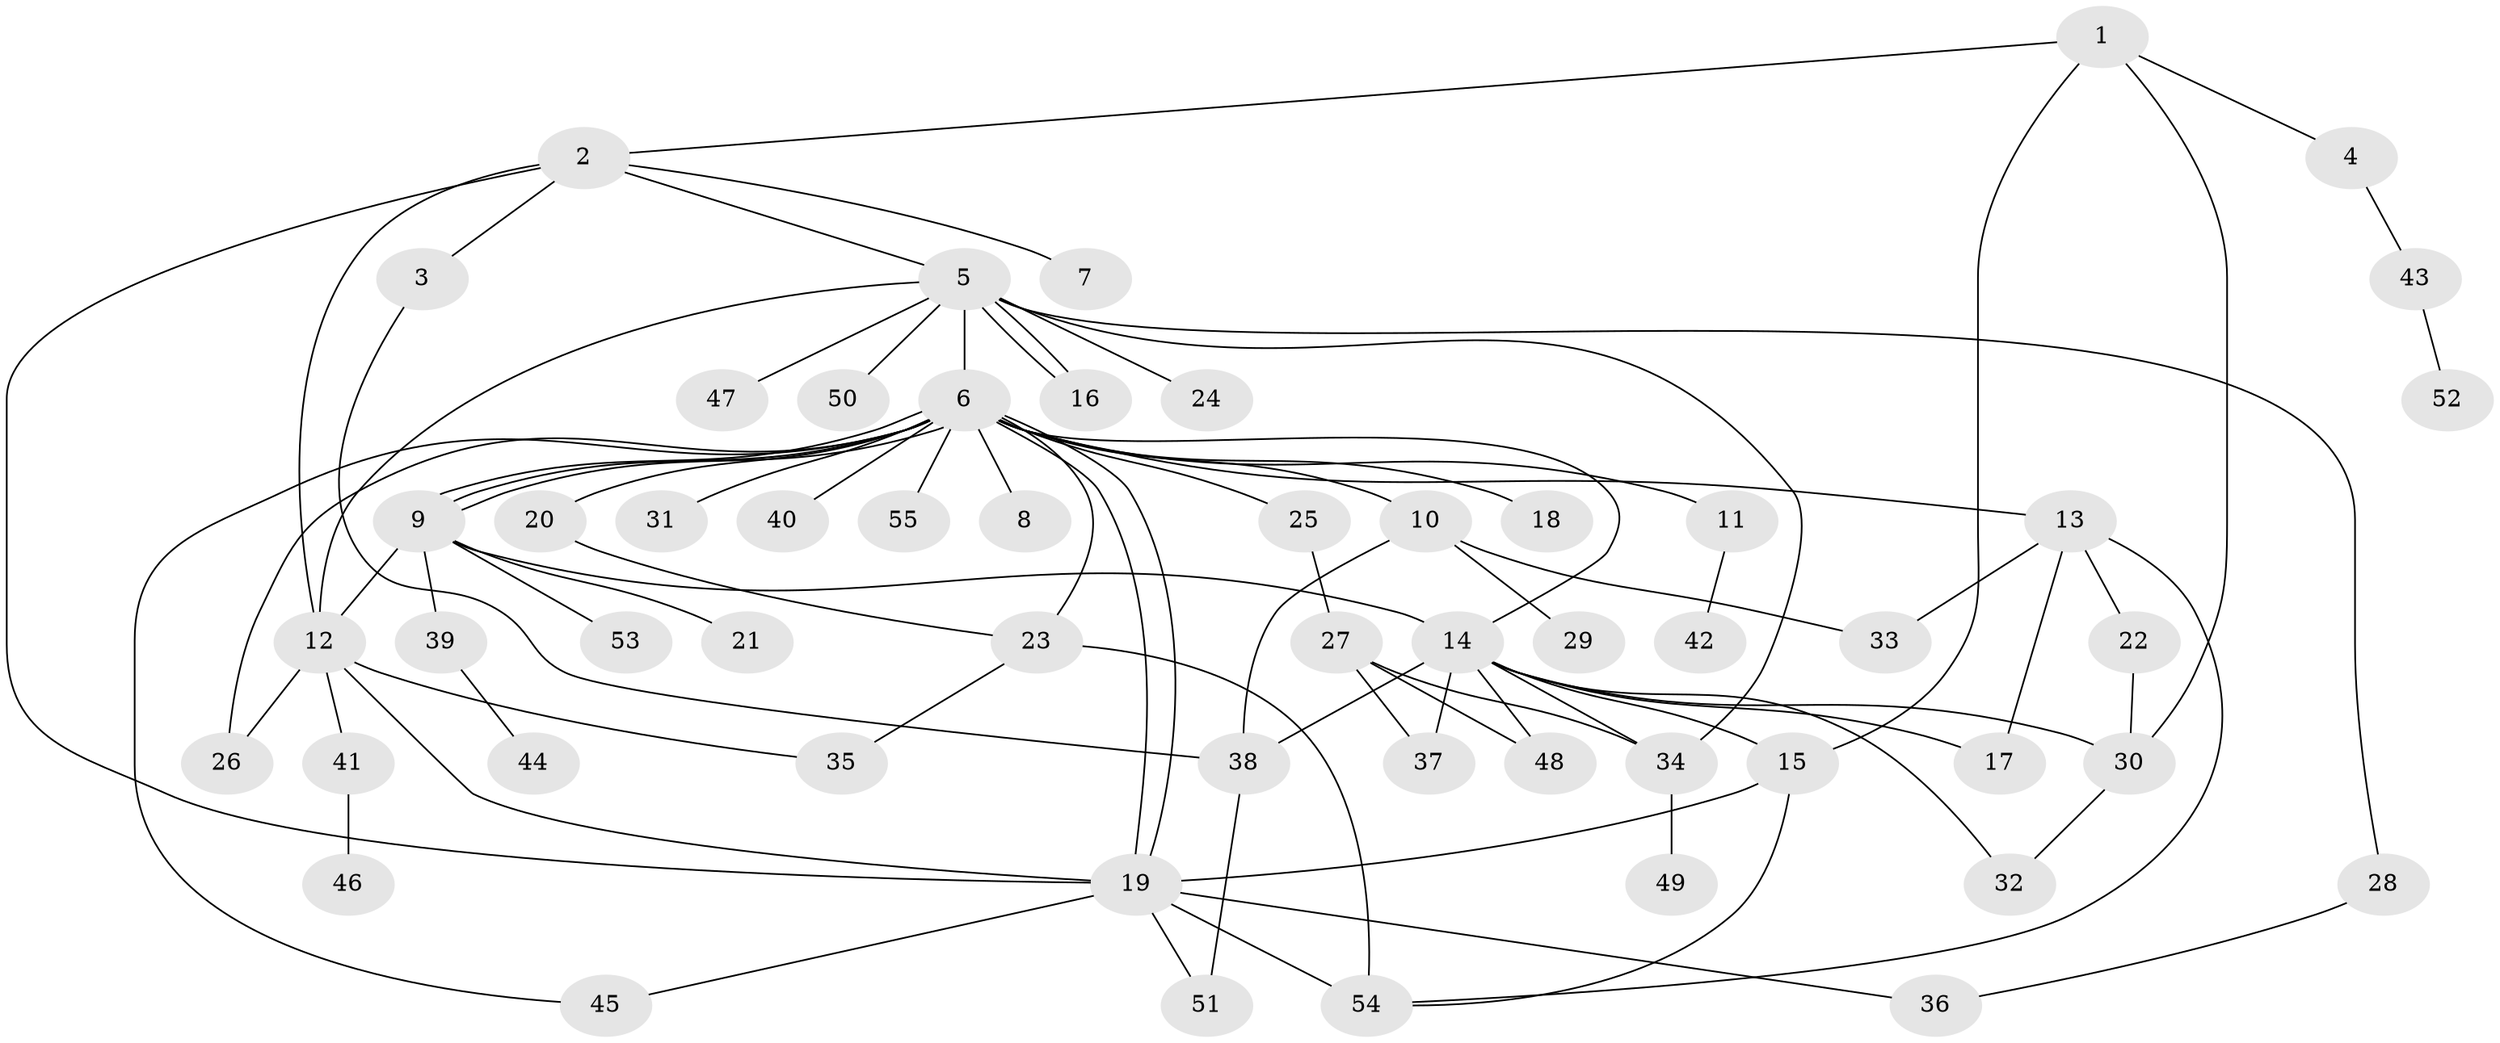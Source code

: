 // Generated by graph-tools (version 1.1) at 2025/47/03/09/25 04:47:18]
// undirected, 55 vertices, 85 edges
graph export_dot {
graph [start="1"]
  node [color=gray90,style=filled];
  1;
  2;
  3;
  4;
  5;
  6;
  7;
  8;
  9;
  10;
  11;
  12;
  13;
  14;
  15;
  16;
  17;
  18;
  19;
  20;
  21;
  22;
  23;
  24;
  25;
  26;
  27;
  28;
  29;
  30;
  31;
  32;
  33;
  34;
  35;
  36;
  37;
  38;
  39;
  40;
  41;
  42;
  43;
  44;
  45;
  46;
  47;
  48;
  49;
  50;
  51;
  52;
  53;
  54;
  55;
  1 -- 2;
  1 -- 4;
  1 -- 15;
  1 -- 30;
  2 -- 3;
  2 -- 5;
  2 -- 7;
  2 -- 12;
  2 -- 19;
  3 -- 38;
  4 -- 43;
  5 -- 6;
  5 -- 12;
  5 -- 16;
  5 -- 16;
  5 -- 24;
  5 -- 28;
  5 -- 34;
  5 -- 47;
  5 -- 50;
  6 -- 8;
  6 -- 9;
  6 -- 9;
  6 -- 9;
  6 -- 10;
  6 -- 11;
  6 -- 13;
  6 -- 14;
  6 -- 18;
  6 -- 19;
  6 -- 19;
  6 -- 20;
  6 -- 23;
  6 -- 25;
  6 -- 26;
  6 -- 31;
  6 -- 40;
  6 -- 45;
  6 -- 55;
  9 -- 12;
  9 -- 14;
  9 -- 21;
  9 -- 39;
  9 -- 53;
  10 -- 29;
  10 -- 33;
  10 -- 38;
  11 -- 42;
  12 -- 19;
  12 -- 26;
  12 -- 35;
  12 -- 41;
  13 -- 17;
  13 -- 22;
  13 -- 33;
  13 -- 54;
  14 -- 15;
  14 -- 17;
  14 -- 30;
  14 -- 32;
  14 -- 34;
  14 -- 37;
  14 -- 38;
  14 -- 48;
  15 -- 19;
  15 -- 54;
  19 -- 36;
  19 -- 45;
  19 -- 51;
  19 -- 54;
  20 -- 23;
  22 -- 30;
  23 -- 35;
  23 -- 54;
  25 -- 27;
  27 -- 34;
  27 -- 37;
  27 -- 48;
  28 -- 36;
  30 -- 32;
  34 -- 49;
  38 -- 51;
  39 -- 44;
  41 -- 46;
  43 -- 52;
}
